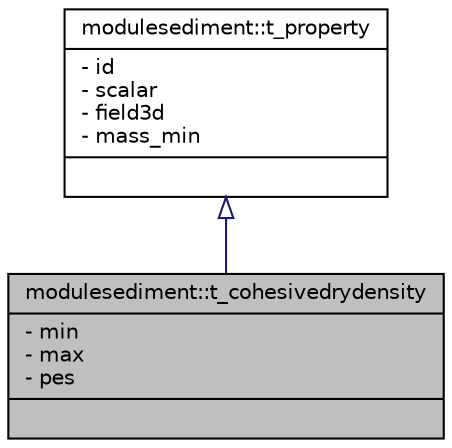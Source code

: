 digraph "modulesediment::t_cohesivedrydensity"
{
 // LATEX_PDF_SIZE
  edge [fontname="Helvetica",fontsize="10",labelfontname="Helvetica",labelfontsize="10"];
  node [fontname="Helvetica",fontsize="10",shape=record];
  Node1 [label="{modulesediment::t_cohesivedrydensity\n|- min\l- max\l- pes\l|}",height=0.2,width=0.4,color="black", fillcolor="grey75", style="filled", fontcolor="black",tooltip=" "];
  Node2 -> Node1 [dir="back",color="midnightblue",fontsize="10",style="solid",arrowtail="onormal",fontname="Helvetica"];
  Node2 [label="{modulesediment::t_property\n|- id\l- scalar\l- field3d\l- mass_min\l|}",height=0.2,width=0.4,color="black", fillcolor="white", style="filled",URL="$structmodulesediment_1_1t__property.html",tooltip=" "];
}
